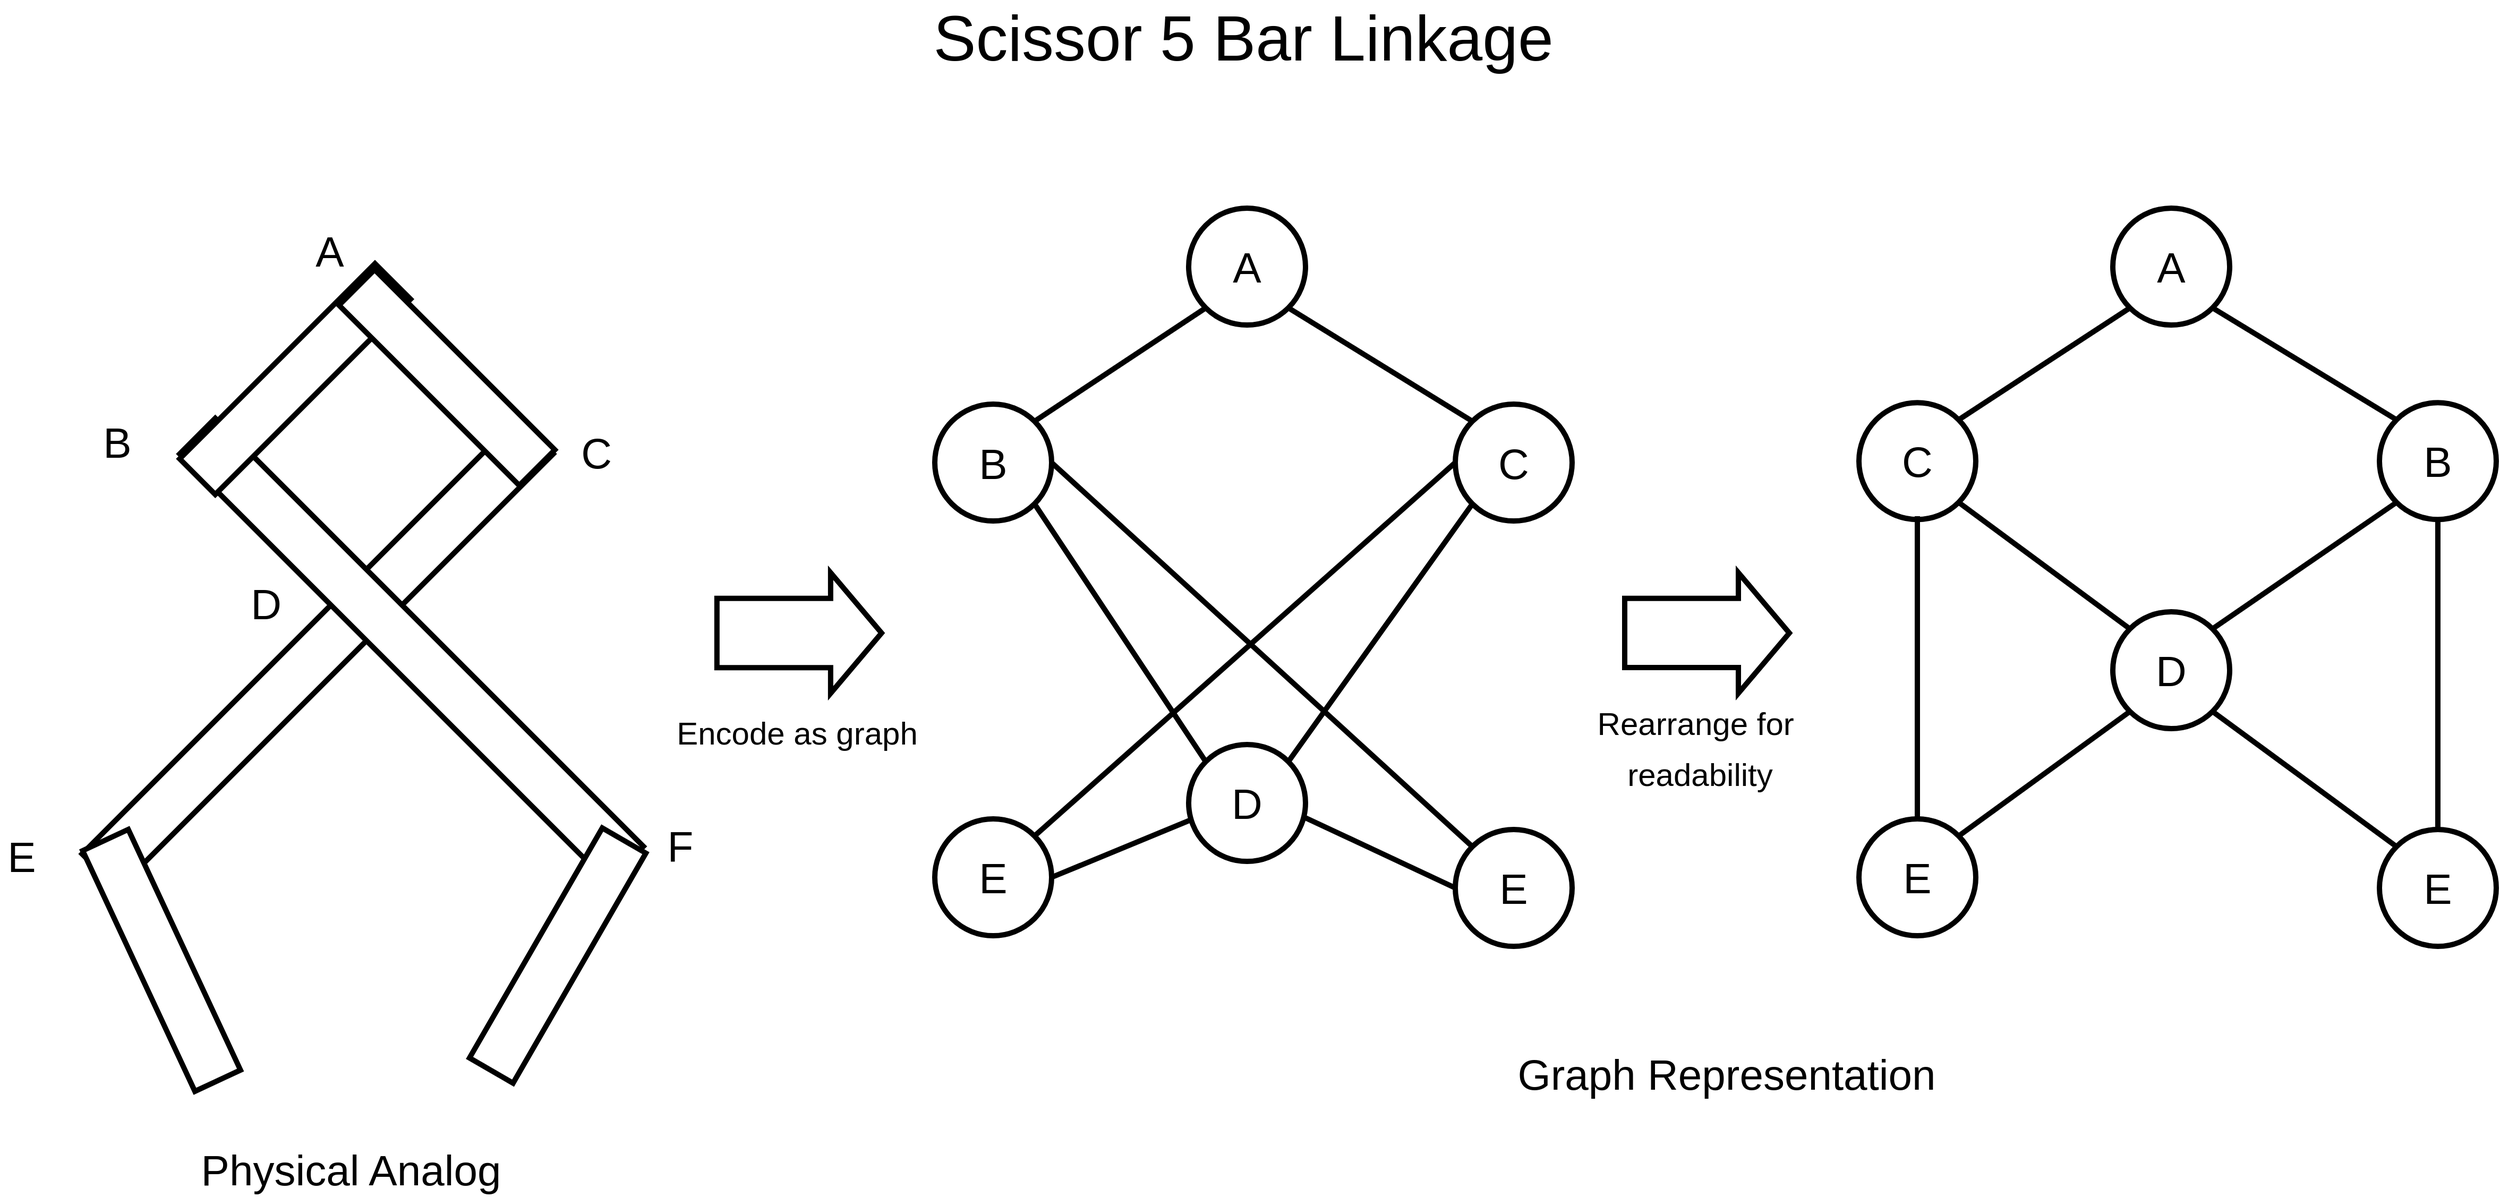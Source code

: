 <mxfile version="16.4.3" type="device"><diagram id="_Fm1dSiAEdp7KqEdWjvl" name="Page-1"><mxGraphModel dx="3694" dy="1410" grid="1" gridSize="10" guides="1" tooltips="1" connect="1" arrows="1" fold="1" page="1" pageScale="1" pageWidth="850" pageHeight="1100" math="0" shadow="0"><root><mxCell id="0"/><mxCell id="1" parent="0"/><mxCell id="migQWLlwbbS-f3-GcVuZ-3" value="&lt;font style=&quot;font-size: 40px&quot;&gt;E&lt;/font&gt;" style="ellipse;whiteSpace=wrap;html=1;aspect=fixed;strokeWidth=5;" vertex="1" parent="1"><mxGeometry x="250" y="805" width="110" height="110" as="geometry"/></mxCell><mxCell id="migQWLlwbbS-f3-GcVuZ-6" value="" style="endArrow=none;html=1;rounded=0;fontSize=25;strokeWidth=5;exitX=1;exitY=0;exitDx=0;exitDy=0;entryX=0;entryY=1;entryDx=0;entryDy=0;" edge="1" parent="1" source="migQWLlwbbS-f3-GcVuZ-28" target="migQWLlwbbS-f3-GcVuZ-29"><mxGeometry width="50" height="50" relative="1" as="geometry"><mxPoint x="500.0" y="482.07" as="sourcePoint"/><mxPoint x="418.01" y="380" as="targetPoint"/></mxGeometry></mxCell><mxCell id="migQWLlwbbS-f3-GcVuZ-11" value="" style="rounded=0;whiteSpace=wrap;html=1;fontSize=25;strokeWidth=5;rotation=-45;" vertex="1" parent="1"><mxGeometry x="-620.96" y="625.96" width="580" height="47.36" as="geometry"/></mxCell><mxCell id="migQWLlwbbS-f3-GcVuZ-12" value="" style="rounded=0;whiteSpace=wrap;html=1;fontSize=25;strokeWidth=5;rotation=-135;" vertex="1" parent="1"><mxGeometry x="-527.57" y="622.43" width="570" height="47.36" as="geometry"/></mxCell><mxCell id="migQWLlwbbS-f3-GcVuZ-14" value="" style="rounded=0;whiteSpace=wrap;html=1;fontSize=25;strokeWidth=5;rotation=-45;" vertex="1" parent="1"><mxGeometry x="-482.18" y="367.18" width="260" height="47.36" as="geometry"/></mxCell><mxCell id="migQWLlwbbS-f3-GcVuZ-15" value="" style="rounded=0;whiteSpace=wrap;html=1;fontSize=25;strokeWidth=5;rotation=-135;" vertex="1" parent="1"><mxGeometry x="-329.25" y="365.75" width="240" height="47.36" as="geometry"/></mxCell><mxCell id="migQWLlwbbS-f3-GcVuZ-16" value="" style="rounded=0;whiteSpace=wrap;html=1;fontSize=25;strokeWidth=5;rotation=-115;" vertex="1" parent="1"><mxGeometry x="-602.89" y="914.53" width="250" height="47.36" as="geometry"/></mxCell><mxCell id="migQWLlwbbS-f3-GcVuZ-17" value="" style="rounded=0;whiteSpace=wrap;html=1;fontSize=25;strokeWidth=5;rotation=-60;" vertex="1" parent="1"><mxGeometry x="-230" y="910" width="250" height="47.36" as="geometry"/></mxCell><mxCell id="migQWLlwbbS-f3-GcVuZ-18" value="&lt;font style=&quot;font-size: 40px&quot;&gt;A&lt;/font&gt;" style="text;html=1;align=center;verticalAlign=middle;resizable=0;points=[];autosize=1;strokeColor=none;fillColor=none;fontSize=25;" vertex="1" parent="1"><mxGeometry x="-340" y="250" width="40" height="40" as="geometry"/></mxCell><mxCell id="migQWLlwbbS-f3-GcVuZ-19" value="&lt;font style=&quot;font-size: 40px&quot;&gt;B&lt;/font&gt;" style="text;html=1;align=center;verticalAlign=middle;resizable=0;points=[];autosize=1;strokeColor=none;fillColor=none;fontSize=25;" vertex="1" parent="1"><mxGeometry x="-540" y="430" width="40" height="40" as="geometry"/></mxCell><mxCell id="migQWLlwbbS-f3-GcVuZ-20" value="&lt;font style=&quot;font-size: 40px&quot;&gt;C&lt;/font&gt;" style="text;html=1;align=center;verticalAlign=middle;resizable=0;points=[];autosize=1;strokeColor=none;fillColor=none;fontSize=25;" vertex="1" parent="1"><mxGeometry x="-89.25" y="440" width="40" height="40" as="geometry"/></mxCell><mxCell id="migQWLlwbbS-f3-GcVuZ-21" value="&lt;font style=&quot;font-size: 40px&quot;&gt;D&lt;/font&gt;" style="text;html=1;align=center;verticalAlign=middle;resizable=0;points=[];autosize=1;strokeColor=none;fillColor=none;fontSize=25;" vertex="1" parent="1"><mxGeometry x="-400" y="582.43" width="40" height="40" as="geometry"/></mxCell><mxCell id="migQWLlwbbS-f3-GcVuZ-22" value="E" style="text;html=1;align=center;verticalAlign=middle;resizable=0;points=[];autosize=1;strokeColor=none;fillColor=none;fontSize=40;" vertex="1" parent="1"><mxGeometry x="-630" y="815" width="40" height="50" as="geometry"/></mxCell><mxCell id="migQWLlwbbS-f3-GcVuZ-23" value="F" style="text;html=1;align=center;verticalAlign=middle;resizable=0;points=[];autosize=1;strokeColor=none;fillColor=none;fontSize=40;" vertex="1" parent="1"><mxGeometry x="-10" y="805" width="40" height="50" as="geometry"/></mxCell><mxCell id="migQWLlwbbS-f3-GcVuZ-24" value="&lt;font style=&quot;font-size: 40px&quot;&gt;E&lt;/font&gt;" style="ellipse;whiteSpace=wrap;html=1;aspect=fixed;strokeWidth=5;" vertex="1" parent="1"><mxGeometry x="740" y="815" width="110" height="110" as="geometry"/></mxCell><mxCell id="migQWLlwbbS-f3-GcVuZ-25" value="&lt;font style=&quot;font-size: 40px&quot;&gt;D&lt;/font&gt;" style="ellipse;whiteSpace=wrap;html=1;aspect=fixed;strokeWidth=5;" vertex="1" parent="1"><mxGeometry x="489" y="735" width="110" height="110" as="geometry"/></mxCell><mxCell id="migQWLlwbbS-f3-GcVuZ-27" value="&lt;font style=&quot;font-size: 40px&quot;&gt;C&lt;/font&gt;" style="ellipse;whiteSpace=wrap;html=1;aspect=fixed;strokeWidth=5;" vertex="1" parent="1"><mxGeometry x="740" y="414.54" width="110" height="110" as="geometry"/></mxCell><mxCell id="migQWLlwbbS-f3-GcVuZ-28" value="&lt;font style=&quot;font-size: 40px&quot;&gt;B&lt;/font&gt;" style="ellipse;whiteSpace=wrap;html=1;aspect=fixed;strokeWidth=5;" vertex="1" parent="1"><mxGeometry x="250" y="414.54" width="110" height="110" as="geometry"/></mxCell><mxCell id="migQWLlwbbS-f3-GcVuZ-29" value="&lt;font style=&quot;font-size: 40px&quot;&gt;A&lt;/font&gt;" style="ellipse;whiteSpace=wrap;html=1;aspect=fixed;strokeWidth=5;" vertex="1" parent="1"><mxGeometry x="489" y="230.0" width="110" height="110" as="geometry"/></mxCell><mxCell id="migQWLlwbbS-f3-GcVuZ-30" value="" style="endArrow=none;html=1;rounded=0;fontSize=25;strokeWidth=5;exitX=0;exitY=0;exitDx=0;exitDy=0;entryX=1;entryY=1;entryDx=0;entryDy=0;" edge="1" parent="1" source="migQWLlwbbS-f3-GcVuZ-27" target="migQWLlwbbS-f3-GcVuZ-29"><mxGeometry width="50" height="50" relative="1" as="geometry"><mxPoint x="681.99" y="467.82" as="sourcePoint"/><mxPoint x="600.0" y="365.75" as="targetPoint"/></mxGeometry></mxCell><mxCell id="migQWLlwbbS-f3-GcVuZ-31" value="" style="endArrow=none;html=1;rounded=0;fontSize=25;strokeWidth=5;exitX=1;exitY=0;exitDx=0;exitDy=0;entryX=0;entryY=1;entryDx=0;entryDy=0;" edge="1" parent="1" source="migQWLlwbbS-f3-GcVuZ-25" target="migQWLlwbbS-f3-GcVuZ-27"><mxGeometry width="50" height="50" relative="1" as="geometry"><mxPoint x="620" y="750" as="sourcePoint"/><mxPoint x="770" y="540" as="targetPoint"/></mxGeometry></mxCell><mxCell id="migQWLlwbbS-f3-GcVuZ-32" value="" style="endArrow=none;html=1;rounded=0;fontSize=25;strokeWidth=5;exitX=0;exitY=0;exitDx=0;exitDy=0;entryX=1;entryY=1;entryDx=0;entryDy=0;" edge="1" parent="1" source="migQWLlwbbS-f3-GcVuZ-25" target="migQWLlwbbS-f3-GcVuZ-28"><mxGeometry width="50" height="50" relative="1" as="geometry"><mxPoint x="470" y="750" as="sourcePoint"/><mxPoint x="350" y="550" as="targetPoint"/></mxGeometry></mxCell><mxCell id="migQWLlwbbS-f3-GcVuZ-33" value="" style="endArrow=none;html=1;rounded=0;fontSize=25;strokeWidth=5;exitX=0;exitY=0.5;exitDx=0;exitDy=0;entryX=1;entryY=0;entryDx=0;entryDy=0;" edge="1" parent="1" source="migQWLlwbbS-f3-GcVuZ-27" target="migQWLlwbbS-f3-GcVuZ-3"><mxGeometry width="50" height="50" relative="1" as="geometry"><mxPoint x="441.99" y="724.5" as="sourcePoint"/><mxPoint x="360.0" y="622.43" as="targetPoint"/></mxGeometry></mxCell><mxCell id="migQWLlwbbS-f3-GcVuZ-34" value="" style="endArrow=none;html=1;rounded=0;fontSize=25;strokeWidth=5;entryX=1;entryY=0.5;entryDx=0;entryDy=0;exitX=0;exitY=0;exitDx=0;exitDy=0;" edge="1" parent="1" source="migQWLlwbbS-f3-GcVuZ-24" target="migQWLlwbbS-f3-GcVuZ-28"><mxGeometry width="50" height="50" relative="1" as="geometry"><mxPoint x="571.99" y="662.07" as="sourcePoint"/><mxPoint x="490.0" y="560" as="targetPoint"/></mxGeometry></mxCell><mxCell id="migQWLlwbbS-f3-GcVuZ-35" value="" style="endArrow=none;html=1;rounded=0;fontSize=25;strokeWidth=5;exitX=1;exitY=0.5;exitDx=0;exitDy=0;entryX=0.018;entryY=0.645;entryDx=0;entryDy=0;entryPerimeter=0;" edge="1" parent="1" source="migQWLlwbbS-f3-GcVuZ-3" target="migQWLlwbbS-f3-GcVuZ-25"><mxGeometry width="50" height="50" relative="1" as="geometry"><mxPoint x="531.99" y="692.07" as="sourcePoint"/><mxPoint x="450.0" y="590" as="targetPoint"/></mxGeometry></mxCell><mxCell id="migQWLlwbbS-f3-GcVuZ-36" value="" style="endArrow=none;html=1;rounded=0;fontSize=25;strokeWidth=5;exitX=0;exitY=0.5;exitDx=0;exitDy=0;entryX=1;entryY=0.627;entryDx=0;entryDy=0;entryPerimeter=0;" edge="1" parent="1" source="migQWLlwbbS-f3-GcVuZ-24" target="migQWLlwbbS-f3-GcVuZ-25"><mxGeometry width="50" height="50" relative="1" as="geometry"><mxPoint x="711.99" y="742.07" as="sourcePoint"/><mxPoint x="630.0" y="640" as="targetPoint"/></mxGeometry></mxCell><mxCell id="migQWLlwbbS-f3-GcVuZ-37" value="&lt;font style=&quot;font-size: 40px&quot;&gt;E&lt;/font&gt;" style="ellipse;whiteSpace=wrap;html=1;aspect=fixed;strokeWidth=5;" vertex="1" parent="1"><mxGeometry x="1120" y="805" width="110" height="110" as="geometry"/></mxCell><mxCell id="migQWLlwbbS-f3-GcVuZ-38" value="" style="endArrow=none;html=1;rounded=0;fontSize=25;strokeWidth=5;exitX=0;exitY=0;exitDx=0;exitDy=0;entryX=1;entryY=1;entryDx=0;entryDy=0;" edge="1" parent="1" source="migQWLlwbbS-f3-GcVuZ-42" target="migQWLlwbbS-f3-GcVuZ-43"><mxGeometry width="50" height="50" relative="1" as="geometry"><mxPoint x="1370.0" y="482.07" as="sourcePoint"/><mxPoint x="1288.01" y="380" as="targetPoint"/></mxGeometry></mxCell><mxCell id="migQWLlwbbS-f3-GcVuZ-39" value="&lt;font style=&quot;font-size: 40px&quot;&gt;E&lt;/font&gt;" style="ellipse;whiteSpace=wrap;html=1;aspect=fixed;strokeWidth=5;" vertex="1" parent="1"><mxGeometry x="1610" y="815" width="110" height="110" as="geometry"/></mxCell><mxCell id="migQWLlwbbS-f3-GcVuZ-40" value="&lt;font style=&quot;font-size: 40px&quot;&gt;D&lt;/font&gt;" style="ellipse;whiteSpace=wrap;html=1;aspect=fixed;strokeWidth=5;" vertex="1" parent="1"><mxGeometry x="1359" y="610" width="110" height="110" as="geometry"/></mxCell><mxCell id="migQWLlwbbS-f3-GcVuZ-41" value="&lt;font style=&quot;font-size: 40px&quot;&gt;C&lt;/font&gt;" style="ellipse;whiteSpace=wrap;html=1;aspect=fixed;strokeWidth=5;" vertex="1" parent="1"><mxGeometry x="1120" y="413.11" width="110" height="110" as="geometry"/></mxCell><mxCell id="migQWLlwbbS-f3-GcVuZ-42" value="&lt;font style=&quot;font-size: 40px&quot;&gt;B&lt;/font&gt;" style="ellipse;whiteSpace=wrap;html=1;aspect=fixed;strokeWidth=5;" vertex="1" parent="1"><mxGeometry x="1610" y="413.11" width="110" height="110" as="geometry"/></mxCell><mxCell id="migQWLlwbbS-f3-GcVuZ-43" value="&lt;font style=&quot;font-size: 40px&quot;&gt;A&lt;/font&gt;" style="ellipse;whiteSpace=wrap;html=1;aspect=fixed;strokeWidth=5;" vertex="1" parent="1"><mxGeometry x="1359" y="230.0" width="110" height="110" as="geometry"/></mxCell><mxCell id="migQWLlwbbS-f3-GcVuZ-44" value="" style="endArrow=none;html=1;rounded=0;fontSize=25;strokeWidth=5;exitX=1;exitY=0;exitDx=0;exitDy=0;entryX=0;entryY=1;entryDx=0;entryDy=0;" edge="1" parent="1" source="migQWLlwbbS-f3-GcVuZ-41" target="migQWLlwbbS-f3-GcVuZ-43"><mxGeometry width="50" height="50" relative="1" as="geometry"><mxPoint x="1551.99" y="467.82" as="sourcePoint"/><mxPoint x="1470.0" y="365.75" as="targetPoint"/></mxGeometry></mxCell><mxCell id="migQWLlwbbS-f3-GcVuZ-45" value="" style="endArrow=none;html=1;rounded=0;fontSize=25;strokeWidth=5;exitX=0;exitY=0;exitDx=0;exitDy=0;entryX=1;entryY=1;entryDx=0;entryDy=0;" edge="1" parent="1" source="migQWLlwbbS-f3-GcVuZ-40" target="migQWLlwbbS-f3-GcVuZ-41"><mxGeometry width="50" height="50" relative="1" as="geometry"><mxPoint x="1490" y="750" as="sourcePoint"/><mxPoint x="1640" y="540" as="targetPoint"/></mxGeometry></mxCell><mxCell id="migQWLlwbbS-f3-GcVuZ-46" value="" style="endArrow=none;html=1;rounded=0;fontSize=25;strokeWidth=5;exitX=1;exitY=0;exitDx=0;exitDy=0;entryX=0;entryY=1;entryDx=0;entryDy=0;" edge="1" parent="1" source="migQWLlwbbS-f3-GcVuZ-40" target="migQWLlwbbS-f3-GcVuZ-42"><mxGeometry width="50" height="50" relative="1" as="geometry"><mxPoint x="1340" y="750" as="sourcePoint"/><mxPoint x="1590" y="570" as="targetPoint"/></mxGeometry></mxCell><mxCell id="migQWLlwbbS-f3-GcVuZ-47" value="" style="endArrow=none;html=1;rounded=0;fontSize=25;strokeWidth=5;entryX=0.5;entryY=0;entryDx=0;entryDy=0;" edge="1" parent="1" target="migQWLlwbbS-f3-GcVuZ-37"><mxGeometry width="50" height="50" relative="1" as="geometry"><mxPoint x="1175" y="520" as="sourcePoint"/><mxPoint x="1230.0" y="622.43" as="targetPoint"/></mxGeometry></mxCell><mxCell id="migQWLlwbbS-f3-GcVuZ-48" value="" style="endArrow=none;html=1;rounded=0;fontSize=25;strokeWidth=5;entryX=0.5;entryY=1;entryDx=0;entryDy=0;exitX=0.5;exitY=0;exitDx=0;exitDy=0;" edge="1" parent="1" source="migQWLlwbbS-f3-GcVuZ-39" target="migQWLlwbbS-f3-GcVuZ-42"><mxGeometry width="50" height="50" relative="1" as="geometry"><mxPoint x="1441.99" y="662.07" as="sourcePoint"/><mxPoint x="1360.0" y="560" as="targetPoint"/></mxGeometry></mxCell><mxCell id="migQWLlwbbS-f3-GcVuZ-49" value="" style="endArrow=none;html=1;rounded=0;fontSize=25;strokeWidth=5;exitX=1;exitY=0;exitDx=0;exitDy=0;entryX=0;entryY=1;entryDx=0;entryDy=0;" edge="1" parent="1" source="migQWLlwbbS-f3-GcVuZ-37" target="migQWLlwbbS-f3-GcVuZ-40"><mxGeometry width="50" height="50" relative="1" as="geometry"><mxPoint x="1401.99" y="692.07" as="sourcePoint"/><mxPoint x="1320.0" y="590" as="targetPoint"/></mxGeometry></mxCell><mxCell id="migQWLlwbbS-f3-GcVuZ-50" value="" style="endArrow=none;html=1;rounded=0;fontSize=25;strokeWidth=5;exitX=0;exitY=0;exitDx=0;exitDy=0;entryX=1;entryY=1;entryDx=0;entryDy=0;" edge="1" parent="1" source="migQWLlwbbS-f3-GcVuZ-39" target="migQWLlwbbS-f3-GcVuZ-40"><mxGeometry width="50" height="50" relative="1" as="geometry"><mxPoint x="1581.99" y="742.07" as="sourcePoint"/><mxPoint x="1500.0" y="640" as="targetPoint"/></mxGeometry></mxCell><mxCell id="migQWLlwbbS-f3-GcVuZ-51" value="" style="shape=flexArrow;endArrow=classic;html=1;rounded=0;fontSize=40;strokeWidth=5;endWidth=43.322;endSize=14.329;width=61.176;" edge="1" parent="1"><mxGeometry width="50" height="50" relative="1" as="geometry"><mxPoint x="42.43" y="630" as="sourcePoint"/><mxPoint x="202.43" y="630" as="targetPoint"/></mxGeometry></mxCell><mxCell id="migQWLlwbbS-f3-GcVuZ-52" value="" style="shape=flexArrow;endArrow=classic;html=1;rounded=0;fontSize=40;strokeWidth=5;endWidth=43.322;endSize=14.329;width=61.176;" edge="1" parent="1"><mxGeometry width="50" height="50" relative="1" as="geometry"><mxPoint x="897.0" y="629.96" as="sourcePoint"/><mxPoint x="1057.0" y="629.96" as="targetPoint"/></mxGeometry></mxCell><mxCell id="migQWLlwbbS-f3-GcVuZ-53" value="&lt;font style=&quot;font-size: 30px&quot;&gt;Encode as graph&lt;/font&gt;" style="text;html=1;align=center;verticalAlign=middle;resizable=0;points=[];autosize=1;strokeColor=none;fillColor=none;fontSize=40;" vertex="1" parent="1"><mxGeometry x="6.217e-15" y="690" width="240" height="60" as="geometry"/></mxCell><mxCell id="migQWLlwbbS-f3-GcVuZ-54" value="&lt;font style=&quot;font-size: 30px&quot;&gt;Rearrange for&amp;nbsp;&lt;br&gt;readability&lt;br&gt;&lt;/font&gt;" style="text;html=1;align=center;verticalAlign=middle;resizable=0;points=[];autosize=1;strokeColor=none;fillColor=none;fontSize=40;" vertex="1" parent="1"><mxGeometry x="865" y="680" width="210" height="110" as="geometry"/></mxCell><mxCell id="migQWLlwbbS-f3-GcVuZ-55" value="&lt;font style=&quot;font-size: 40px&quot;&gt;Physical Analog&lt;/font&gt;" style="text;html=1;align=center;verticalAlign=middle;resizable=0;points=[];autosize=1;strokeColor=none;fillColor=none;fontSize=30;" vertex="1" parent="1"><mxGeometry x="-450" y="1110" width="300" height="50" as="geometry"/></mxCell><mxCell id="migQWLlwbbS-f3-GcVuZ-56" value="&lt;span style=&quot;font-size: 40px&quot;&gt;Graph Representation&lt;/span&gt;" style="text;html=1;align=center;verticalAlign=middle;resizable=0;points=[];autosize=1;strokeColor=none;fillColor=none;fontSize=30;" vertex="1" parent="1"><mxGeometry x="790" y="1020" width="410" height="50" as="geometry"/></mxCell><mxCell id="migQWLlwbbS-f3-GcVuZ-57" value="&lt;font style=&quot;font-size: 60px&quot;&gt;Scissor 5 Bar Linkage&lt;/font&gt;" style="text;html=1;align=center;verticalAlign=middle;resizable=0;points=[];autosize=1;strokeColor=none;fillColor=none;fontSize=40;" vertex="1" parent="1"><mxGeometry x="240" y="40" width="600" height="60" as="geometry"/></mxCell></root></mxGraphModel></diagram></mxfile>